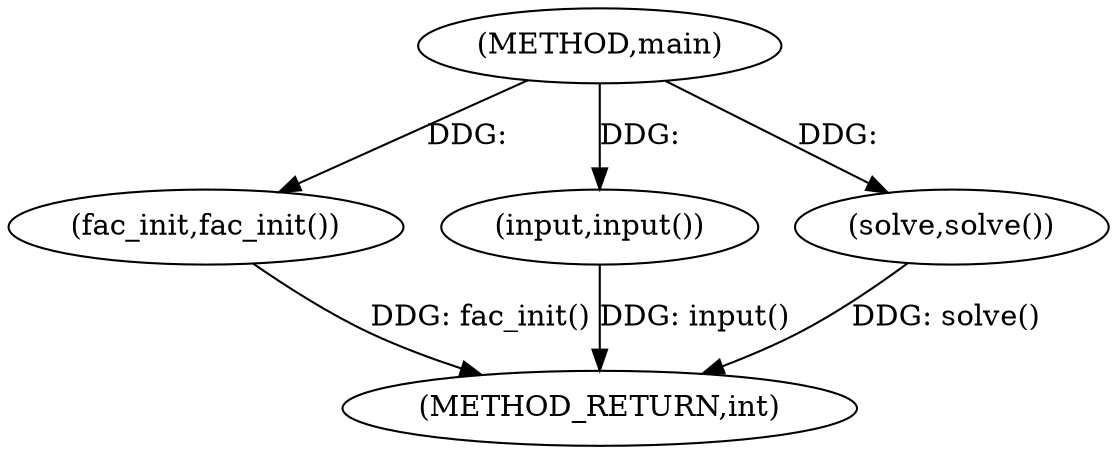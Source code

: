 digraph "main" {  
"1000483" [label = "(METHOD,main)" ]
"1000488" [label = "(METHOD_RETURN,int)" ]
"1000485" [label = "(fac_init,fac_init())" ]
"1000486" [label = "(input,input())" ]
"1000487" [label = "(solve,solve())" ]
  "1000485" -> "1000488"  [ label = "DDG: fac_init()"] 
  "1000486" -> "1000488"  [ label = "DDG: input()"] 
  "1000487" -> "1000488"  [ label = "DDG: solve()"] 
  "1000483" -> "1000485"  [ label = "DDG: "] 
  "1000483" -> "1000486"  [ label = "DDG: "] 
  "1000483" -> "1000487"  [ label = "DDG: "] 
}
